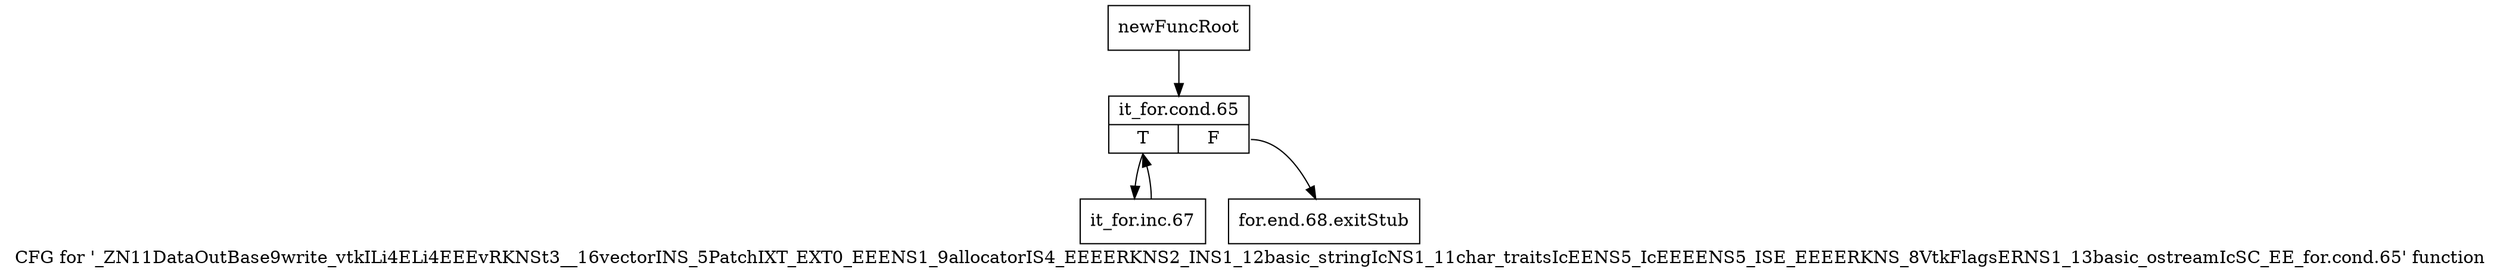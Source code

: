 digraph "CFG for '_ZN11DataOutBase9write_vtkILi4ELi4EEEvRKNSt3__16vectorINS_5PatchIXT_EXT0_EEENS1_9allocatorIS4_EEEERKNS2_INS1_12basic_stringIcNS1_11char_traitsIcEENS5_IcEEEENS5_ISE_EEEERKNS_8VtkFlagsERNS1_13basic_ostreamIcSC_EE_for.cond.65' function" {
	label="CFG for '_ZN11DataOutBase9write_vtkILi4ELi4EEEvRKNSt3__16vectorINS_5PatchIXT_EXT0_EEENS1_9allocatorIS4_EEEERKNS2_INS1_12basic_stringIcNS1_11char_traitsIcEENS5_IcEEEENS5_ISE_EEEERKNS_8VtkFlagsERNS1_13basic_ostreamIcSC_EE_for.cond.65' function";

	Node0x8c89e50 [shape=record,label="{newFuncRoot}"];
	Node0x8c89e50 -> Node0x8c89ef0;
	Node0x8c89ea0 [shape=record,label="{for.end.68.exitStub}"];
	Node0x8c89ef0 [shape=record,label="{it_for.cond.65|{<s0>T|<s1>F}}"];
	Node0x8c89ef0:s0 -> Node0x8c89f40;
	Node0x8c89ef0:s1 -> Node0x8c89ea0;
	Node0x8c89f40 [shape=record,label="{it_for.inc.67}"];
	Node0x8c89f40 -> Node0x8c89ef0;
}
